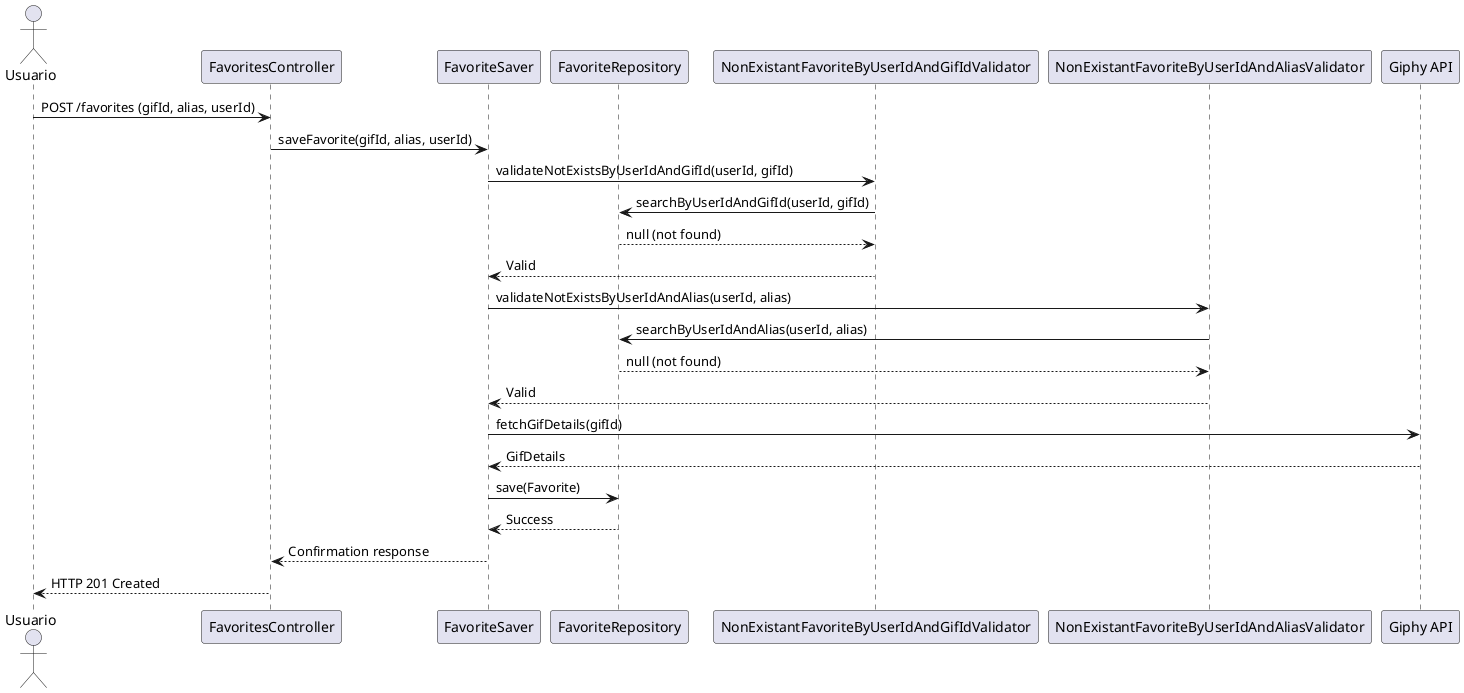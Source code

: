@startuml
actor Usuario

participant "FavoritesController" as Controller
participant "FavoriteSaver" as Service
participant "FavoriteRepository" as Repository
participant "NonExistantFavoriteByUserIdAndGifIdValidator" as Validator1
participant "NonExistantFavoriteByUserIdAndAliasValidator" as Validator2
participant "Giphy API" as Giphy

Usuario -> Controller: POST /favorites (gifId, alias, userId)
Controller -> Service: saveFavorite(gifId, alias, userId)
Service -> Validator1: validateNotExistsByUserIdAndGifId(userId, gifId)
Validator1 -> Repository: searchByUserIdAndGifId(userId, gifId)
Repository --> Validator1: null (not found)
Validator1 --> Service: Valid

Service -> Validator2: validateNotExistsByUserIdAndAlias(userId, alias)
Validator2 -> Repository: searchByUserIdAndAlias(userId, alias)
Repository --> Validator2: null (not found)
Validator2 --> Service: Valid

Service -> Giphy: fetchGifDetails(gifId)
Giphy --> Service: GifDetails

Service -> Repository: save(Favorite)
Repository --> Service: Success

Service --> Controller: Confirmation response
Controller --> Usuario: HTTP 201 Created
@enduml
